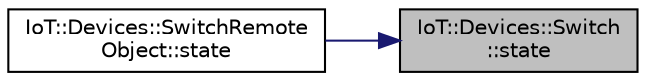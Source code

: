 digraph "IoT::Devices::Switch::state"
{
 // LATEX_PDF_SIZE
  edge [fontname="Helvetica",fontsize="10",labelfontname="Helvetica",labelfontsize="10"];
  node [fontname="Helvetica",fontsize="10",shape=record];
  rankdir="RL";
  Node1 [label="IoT::Devices::Switch\l::state",height=0.2,width=0.4,color="black", fillcolor="grey75", style="filled", fontcolor="black",tooltip="Destroys the Switch."];
  Node1 -> Node2 [dir="back",color="midnightblue",fontsize="10",style="solid",fontname="Helvetica"];
  Node2 [label="IoT::Devices::SwitchRemote\lObject::state",height=0.2,width=0.4,color="black", fillcolor="white", style="filled",URL="$classIoT_1_1Devices_1_1SwitchRemoteObject.html#a8e83090172d263c84fc4f203eadeaee5",tooltip="Sets the target state of the Switch."];
}
